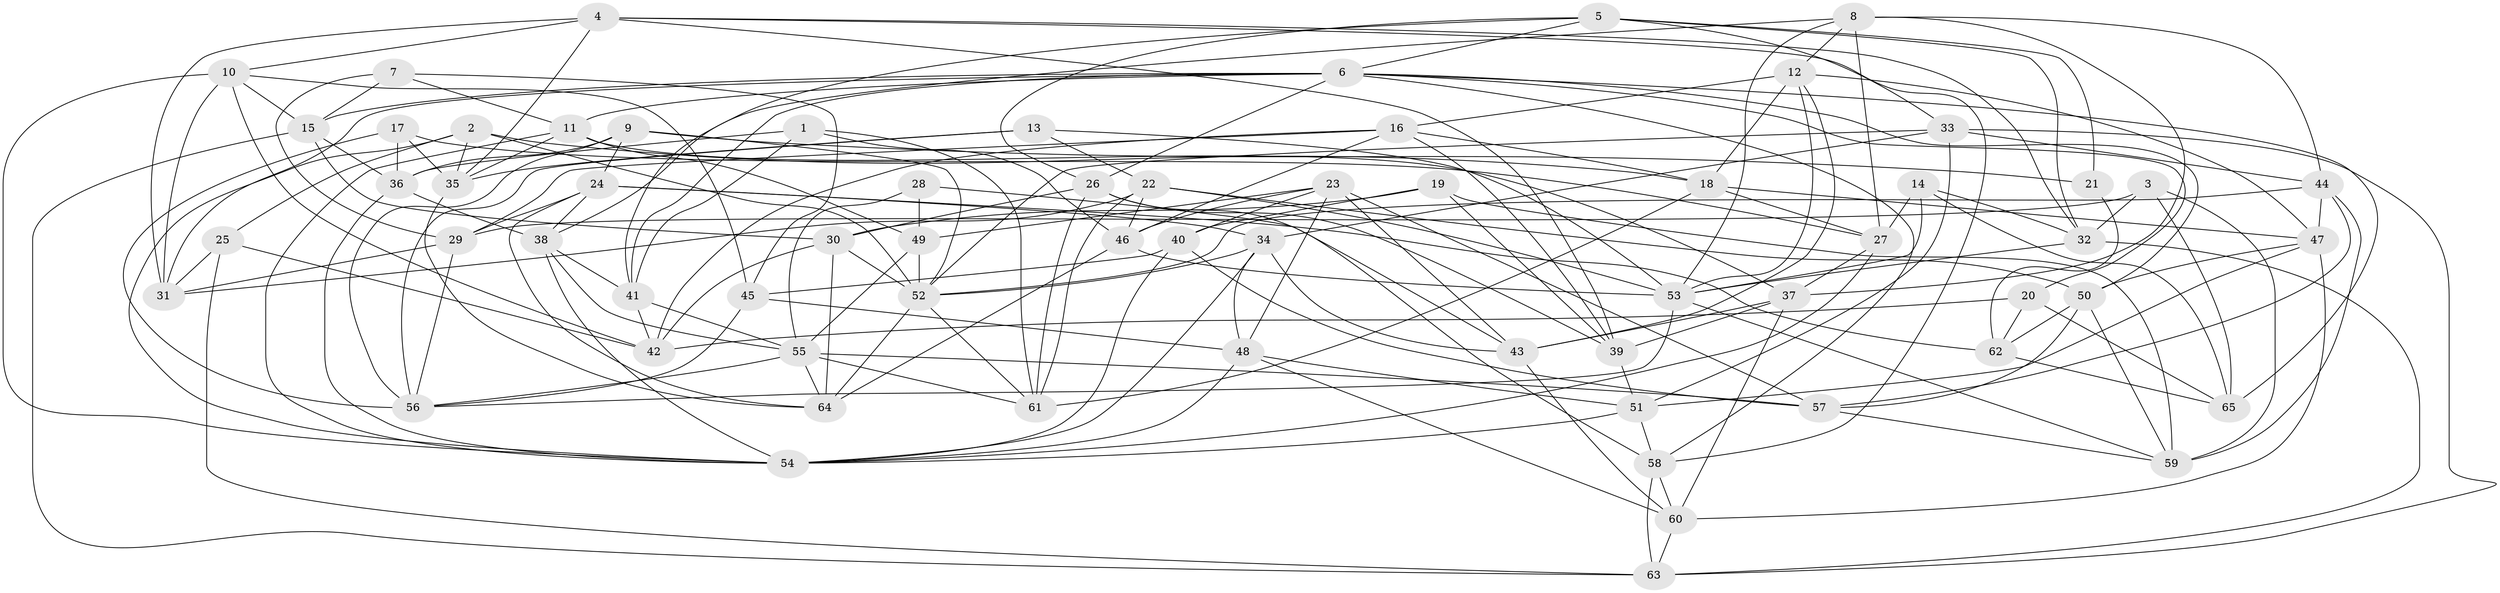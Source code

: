 // original degree distribution, {4: 1.0}
// Generated by graph-tools (version 1.1) at 2025/26/03/09/25 03:26:51]
// undirected, 65 vertices, 188 edges
graph export_dot {
graph [start="1"]
  node [color=gray90,style=filled];
  1;
  2;
  3;
  4;
  5;
  6;
  7;
  8;
  9;
  10;
  11;
  12;
  13;
  14;
  15;
  16;
  17;
  18;
  19;
  20;
  21;
  22;
  23;
  24;
  25;
  26;
  27;
  28;
  29;
  30;
  31;
  32;
  33;
  34;
  35;
  36;
  37;
  38;
  39;
  40;
  41;
  42;
  43;
  44;
  45;
  46;
  47;
  48;
  49;
  50;
  51;
  52;
  53;
  54;
  55;
  56;
  57;
  58;
  59;
  60;
  61;
  62;
  63;
  64;
  65;
  1 -- 36 [weight=1.0];
  1 -- 41 [weight=1.0];
  1 -- 46 [weight=1.0];
  1 -- 61 [weight=1.0];
  2 -- 18 [weight=1.0];
  2 -- 25 [weight=1.0];
  2 -- 35 [weight=1.0];
  2 -- 52 [weight=2.0];
  2 -- 54 [weight=1.0];
  3 -- 29 [weight=1.0];
  3 -- 32 [weight=1.0];
  3 -- 59 [weight=1.0];
  3 -- 65 [weight=1.0];
  4 -- 10 [weight=1.0];
  4 -- 31 [weight=1.0];
  4 -- 32 [weight=1.0];
  4 -- 35 [weight=1.0];
  4 -- 39 [weight=1.0];
  4 -- 58 [weight=1.0];
  5 -- 6 [weight=1.0];
  5 -- 21 [weight=1.0];
  5 -- 26 [weight=1.0];
  5 -- 32 [weight=1.0];
  5 -- 33 [weight=1.0];
  5 -- 41 [weight=1.0];
  6 -- 11 [weight=1.0];
  6 -- 15 [weight=1.0];
  6 -- 20 [weight=1.0];
  6 -- 26 [weight=1.0];
  6 -- 31 [weight=1.0];
  6 -- 41 [weight=1.0];
  6 -- 50 [weight=1.0];
  6 -- 58 [weight=1.0];
  6 -- 65 [weight=1.0];
  7 -- 11 [weight=1.0];
  7 -- 15 [weight=1.0];
  7 -- 29 [weight=1.0];
  7 -- 45 [weight=1.0];
  8 -- 12 [weight=1.0];
  8 -- 27 [weight=1.0];
  8 -- 37 [weight=1.0];
  8 -- 38 [weight=1.0];
  8 -- 44 [weight=1.0];
  8 -- 53 [weight=1.0];
  9 -- 21 [weight=2.0];
  9 -- 24 [weight=1.0];
  9 -- 36 [weight=1.0];
  9 -- 52 [weight=1.0];
  9 -- 56 [weight=1.0];
  10 -- 15 [weight=1.0];
  10 -- 31 [weight=1.0];
  10 -- 42 [weight=1.0];
  10 -- 45 [weight=1.0];
  10 -- 54 [weight=1.0];
  11 -- 35 [weight=1.0];
  11 -- 37 [weight=1.0];
  11 -- 49 [weight=1.0];
  11 -- 54 [weight=1.0];
  12 -- 16 [weight=1.0];
  12 -- 18 [weight=1.0];
  12 -- 43 [weight=1.0];
  12 -- 47 [weight=1.0];
  12 -- 53 [weight=1.0];
  13 -- 22 [weight=1.0];
  13 -- 35 [weight=1.0];
  13 -- 53 [weight=1.0];
  13 -- 56 [weight=1.0];
  14 -- 27 [weight=1.0];
  14 -- 32 [weight=1.0];
  14 -- 53 [weight=1.0];
  14 -- 65 [weight=1.0];
  15 -- 30 [weight=1.0];
  15 -- 36 [weight=1.0];
  15 -- 63 [weight=1.0];
  16 -- 18 [weight=1.0];
  16 -- 29 [weight=1.0];
  16 -- 39 [weight=1.0];
  16 -- 42 [weight=1.0];
  16 -- 46 [weight=1.0];
  17 -- 27 [weight=1.0];
  17 -- 35 [weight=1.0];
  17 -- 36 [weight=1.0];
  17 -- 56 [weight=1.0];
  18 -- 27 [weight=1.0];
  18 -- 47 [weight=1.0];
  18 -- 61 [weight=1.0];
  19 -- 30 [weight=1.0];
  19 -- 39 [weight=1.0];
  19 -- 40 [weight=1.0];
  19 -- 59 [weight=1.0];
  20 -- 42 [weight=1.0];
  20 -- 62 [weight=1.0];
  20 -- 65 [weight=1.0];
  21 -- 62 [weight=1.0];
  22 -- 31 [weight=1.0];
  22 -- 46 [weight=1.0];
  22 -- 50 [weight=1.0];
  22 -- 53 [weight=1.0];
  22 -- 61 [weight=1.0];
  23 -- 40 [weight=1.0];
  23 -- 43 [weight=1.0];
  23 -- 46 [weight=1.0];
  23 -- 48 [weight=1.0];
  23 -- 49 [weight=1.0];
  23 -- 57 [weight=1.0];
  24 -- 29 [weight=1.0];
  24 -- 34 [weight=1.0];
  24 -- 38 [weight=1.0];
  24 -- 62 [weight=1.0];
  24 -- 64 [weight=1.0];
  25 -- 31 [weight=1.0];
  25 -- 42 [weight=1.0];
  25 -- 63 [weight=1.0];
  26 -- 30 [weight=1.0];
  26 -- 39 [weight=1.0];
  26 -- 58 [weight=1.0];
  26 -- 61 [weight=1.0];
  27 -- 37 [weight=1.0];
  27 -- 54 [weight=1.0];
  28 -- 43 [weight=1.0];
  28 -- 49 [weight=2.0];
  28 -- 55 [weight=1.0];
  29 -- 31 [weight=1.0];
  29 -- 56 [weight=1.0];
  30 -- 42 [weight=1.0];
  30 -- 52 [weight=1.0];
  30 -- 64 [weight=1.0];
  32 -- 53 [weight=1.0];
  32 -- 63 [weight=1.0];
  33 -- 34 [weight=1.0];
  33 -- 44 [weight=1.0];
  33 -- 51 [weight=1.0];
  33 -- 52 [weight=1.0];
  33 -- 63 [weight=1.0];
  34 -- 43 [weight=1.0];
  34 -- 48 [weight=1.0];
  34 -- 52 [weight=1.0];
  34 -- 54 [weight=1.0];
  35 -- 64 [weight=1.0];
  36 -- 38 [weight=1.0];
  36 -- 54 [weight=1.0];
  37 -- 39 [weight=1.0];
  37 -- 43 [weight=1.0];
  37 -- 60 [weight=1.0];
  38 -- 41 [weight=1.0];
  38 -- 54 [weight=1.0];
  38 -- 55 [weight=1.0];
  39 -- 51 [weight=1.0];
  40 -- 45 [weight=2.0];
  40 -- 54 [weight=1.0];
  40 -- 57 [weight=1.0];
  41 -- 42 [weight=1.0];
  41 -- 55 [weight=1.0];
  43 -- 60 [weight=1.0];
  44 -- 47 [weight=1.0];
  44 -- 52 [weight=1.0];
  44 -- 57 [weight=1.0];
  44 -- 59 [weight=1.0];
  45 -- 48 [weight=1.0];
  45 -- 56 [weight=1.0];
  46 -- 53 [weight=1.0];
  46 -- 64 [weight=1.0];
  47 -- 50 [weight=1.0];
  47 -- 51 [weight=1.0];
  47 -- 60 [weight=1.0];
  48 -- 51 [weight=1.0];
  48 -- 54 [weight=1.0];
  48 -- 60 [weight=1.0];
  49 -- 52 [weight=1.0];
  49 -- 55 [weight=1.0];
  50 -- 57 [weight=1.0];
  50 -- 59 [weight=1.0];
  50 -- 62 [weight=1.0];
  51 -- 54 [weight=1.0];
  51 -- 58 [weight=1.0];
  52 -- 61 [weight=1.0];
  52 -- 64 [weight=1.0];
  53 -- 56 [weight=2.0];
  53 -- 59 [weight=1.0];
  55 -- 56 [weight=1.0];
  55 -- 57 [weight=1.0];
  55 -- 61 [weight=1.0];
  55 -- 64 [weight=1.0];
  57 -- 59 [weight=1.0];
  58 -- 60 [weight=1.0];
  58 -- 63 [weight=1.0];
  60 -- 63 [weight=1.0];
  62 -- 65 [weight=2.0];
}
